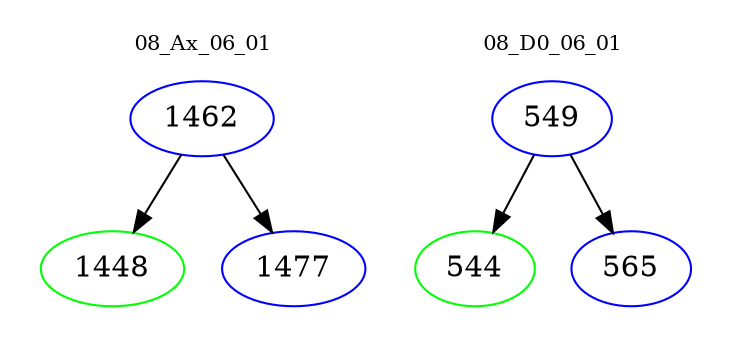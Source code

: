 digraph{
subgraph cluster_0 {
color = white
label = "08_Ax_06_01";
fontsize=10;
T0_1462 [label="1462", color="blue"]
T0_1462 -> T0_1448 [color="black"]
T0_1448 [label="1448", color="green"]
T0_1462 -> T0_1477 [color="black"]
T0_1477 [label="1477", color="blue"]
}
subgraph cluster_1 {
color = white
label = "08_D0_06_01";
fontsize=10;
T1_549 [label="549", color="blue"]
T1_549 -> T1_544 [color="black"]
T1_544 [label="544", color="green"]
T1_549 -> T1_565 [color="black"]
T1_565 [label="565", color="blue"]
}
}
